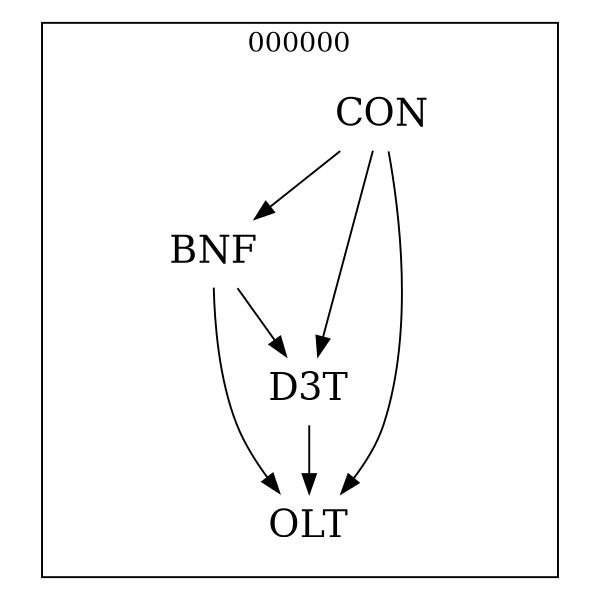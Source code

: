 strict digraph DAGS {
	size = "4,4!" ; ratio ="fill"; subgraph cluster_0{
			labeldoc = "t";
			label = "000000";node	[label= CON, shape = plaintext, fontsize=20] CON;node	[label= BNF, shape = plaintext, fontsize=20] BNF;node	[label= D3T, shape = plaintext, fontsize=20] D3T;node	[label= OLT, shape = plaintext, fontsize=20] OLT;
CON->BNF;
CON->D3T;
CON->OLT;
BNF->D3T;
BNF->OLT;
D3T->OLT;
	}}